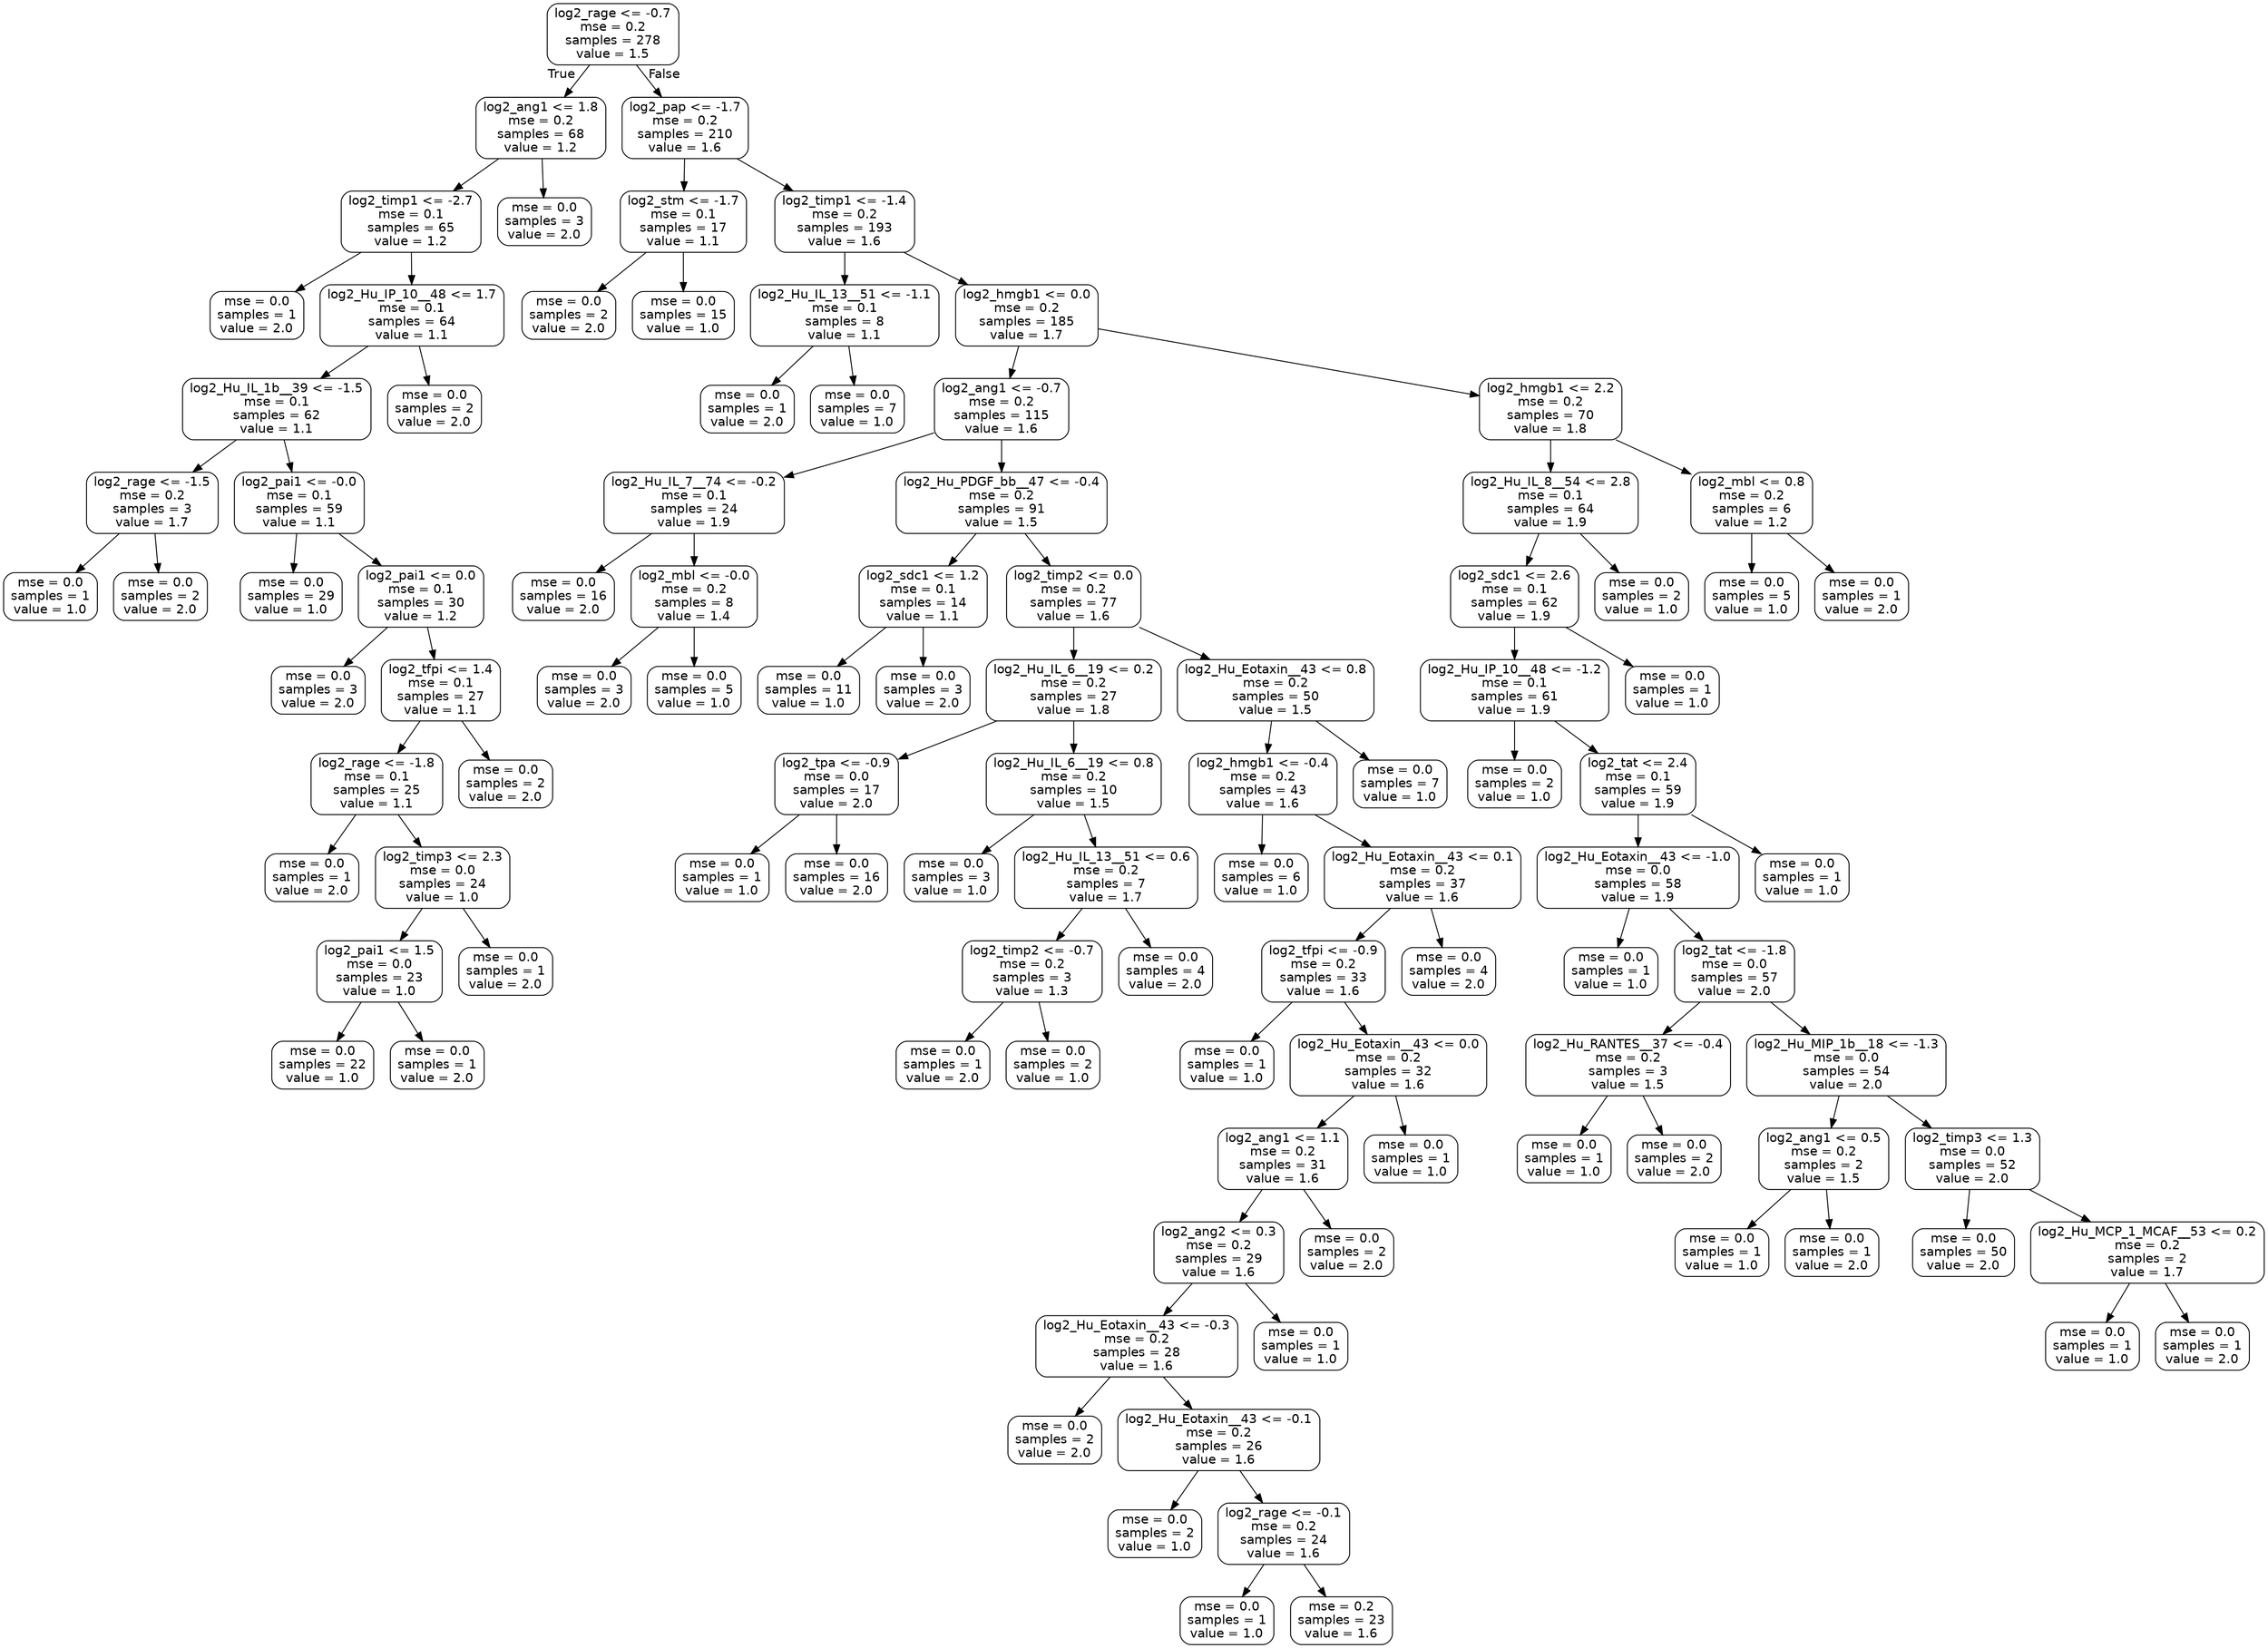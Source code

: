 digraph Tree {
node [shape=box, style="rounded", color="black", fontname=helvetica] ;
edge [fontname=helvetica] ;
0 [label="log2_rage <= -0.7\nmse = 0.2\nsamples = 278\nvalue = 1.5"] ;
1 [label="log2_ang1 <= 1.8\nmse = 0.2\nsamples = 68\nvalue = 1.2"] ;
0 -> 1 [labeldistance=2.5, labelangle=45, headlabel="True"] ;
2 [label="log2_timp1 <= -2.7\nmse = 0.1\nsamples = 65\nvalue = 1.2"] ;
1 -> 2 ;
3 [label="mse = 0.0\nsamples = 1\nvalue = 2.0"] ;
2 -> 3 ;
4 [label="log2_Hu_IP_10__48 <= 1.7\nmse = 0.1\nsamples = 64\nvalue = 1.1"] ;
2 -> 4 ;
5 [label="log2_Hu_IL_1b__39 <= -1.5\nmse = 0.1\nsamples = 62\nvalue = 1.1"] ;
4 -> 5 ;
6 [label="log2_rage <= -1.5\nmse = 0.2\nsamples = 3\nvalue = 1.7"] ;
5 -> 6 ;
7 [label="mse = 0.0\nsamples = 1\nvalue = 1.0"] ;
6 -> 7 ;
8 [label="mse = 0.0\nsamples = 2\nvalue = 2.0"] ;
6 -> 8 ;
9 [label="log2_pai1 <= -0.0\nmse = 0.1\nsamples = 59\nvalue = 1.1"] ;
5 -> 9 ;
10 [label="mse = 0.0\nsamples = 29\nvalue = 1.0"] ;
9 -> 10 ;
11 [label="log2_pai1 <= 0.0\nmse = 0.1\nsamples = 30\nvalue = 1.2"] ;
9 -> 11 ;
12 [label="mse = 0.0\nsamples = 3\nvalue = 2.0"] ;
11 -> 12 ;
13 [label="log2_tfpi <= 1.4\nmse = 0.1\nsamples = 27\nvalue = 1.1"] ;
11 -> 13 ;
14 [label="log2_rage <= -1.8\nmse = 0.1\nsamples = 25\nvalue = 1.1"] ;
13 -> 14 ;
15 [label="mse = 0.0\nsamples = 1\nvalue = 2.0"] ;
14 -> 15 ;
16 [label="log2_timp3 <= 2.3\nmse = 0.0\nsamples = 24\nvalue = 1.0"] ;
14 -> 16 ;
17 [label="log2_pai1 <= 1.5\nmse = 0.0\nsamples = 23\nvalue = 1.0"] ;
16 -> 17 ;
18 [label="mse = 0.0\nsamples = 22\nvalue = 1.0"] ;
17 -> 18 ;
19 [label="mse = 0.0\nsamples = 1\nvalue = 2.0"] ;
17 -> 19 ;
20 [label="mse = 0.0\nsamples = 1\nvalue = 2.0"] ;
16 -> 20 ;
21 [label="mse = 0.0\nsamples = 2\nvalue = 2.0"] ;
13 -> 21 ;
22 [label="mse = 0.0\nsamples = 2\nvalue = 2.0"] ;
4 -> 22 ;
23 [label="mse = 0.0\nsamples = 3\nvalue = 2.0"] ;
1 -> 23 ;
24 [label="log2_pap <= -1.7\nmse = 0.2\nsamples = 210\nvalue = 1.6"] ;
0 -> 24 [labeldistance=2.5, labelangle=-45, headlabel="False"] ;
25 [label="log2_stm <= -1.7\nmse = 0.1\nsamples = 17\nvalue = 1.1"] ;
24 -> 25 ;
26 [label="mse = 0.0\nsamples = 2\nvalue = 2.0"] ;
25 -> 26 ;
27 [label="mse = 0.0\nsamples = 15\nvalue = 1.0"] ;
25 -> 27 ;
28 [label="log2_timp1 <= -1.4\nmse = 0.2\nsamples = 193\nvalue = 1.6"] ;
24 -> 28 ;
29 [label="log2_Hu_IL_13__51 <= -1.1\nmse = 0.1\nsamples = 8\nvalue = 1.1"] ;
28 -> 29 ;
30 [label="mse = 0.0\nsamples = 1\nvalue = 2.0"] ;
29 -> 30 ;
31 [label="mse = 0.0\nsamples = 7\nvalue = 1.0"] ;
29 -> 31 ;
32 [label="log2_hmgb1 <= 0.0\nmse = 0.2\nsamples = 185\nvalue = 1.7"] ;
28 -> 32 ;
33 [label="log2_ang1 <= -0.7\nmse = 0.2\nsamples = 115\nvalue = 1.6"] ;
32 -> 33 ;
34 [label="log2_Hu_IL_7__74 <= -0.2\nmse = 0.1\nsamples = 24\nvalue = 1.9"] ;
33 -> 34 ;
35 [label="mse = 0.0\nsamples = 16\nvalue = 2.0"] ;
34 -> 35 ;
36 [label="log2_mbl <= -0.0\nmse = 0.2\nsamples = 8\nvalue = 1.4"] ;
34 -> 36 ;
37 [label="mse = 0.0\nsamples = 3\nvalue = 2.0"] ;
36 -> 37 ;
38 [label="mse = 0.0\nsamples = 5\nvalue = 1.0"] ;
36 -> 38 ;
39 [label="log2_Hu_PDGF_bb__47 <= -0.4\nmse = 0.2\nsamples = 91\nvalue = 1.5"] ;
33 -> 39 ;
40 [label="log2_sdc1 <= 1.2\nmse = 0.1\nsamples = 14\nvalue = 1.1"] ;
39 -> 40 ;
41 [label="mse = 0.0\nsamples = 11\nvalue = 1.0"] ;
40 -> 41 ;
42 [label="mse = 0.0\nsamples = 3\nvalue = 2.0"] ;
40 -> 42 ;
43 [label="log2_timp2 <= 0.0\nmse = 0.2\nsamples = 77\nvalue = 1.6"] ;
39 -> 43 ;
44 [label="log2_Hu_IL_6__19 <= 0.2\nmse = 0.2\nsamples = 27\nvalue = 1.8"] ;
43 -> 44 ;
45 [label="log2_tpa <= -0.9\nmse = 0.0\nsamples = 17\nvalue = 2.0"] ;
44 -> 45 ;
46 [label="mse = 0.0\nsamples = 1\nvalue = 1.0"] ;
45 -> 46 ;
47 [label="mse = 0.0\nsamples = 16\nvalue = 2.0"] ;
45 -> 47 ;
48 [label="log2_Hu_IL_6__19 <= 0.8\nmse = 0.2\nsamples = 10\nvalue = 1.5"] ;
44 -> 48 ;
49 [label="mse = 0.0\nsamples = 3\nvalue = 1.0"] ;
48 -> 49 ;
50 [label="log2_Hu_IL_13__51 <= 0.6\nmse = 0.2\nsamples = 7\nvalue = 1.7"] ;
48 -> 50 ;
51 [label="log2_timp2 <= -0.7\nmse = 0.2\nsamples = 3\nvalue = 1.3"] ;
50 -> 51 ;
52 [label="mse = 0.0\nsamples = 1\nvalue = 2.0"] ;
51 -> 52 ;
53 [label="mse = 0.0\nsamples = 2\nvalue = 1.0"] ;
51 -> 53 ;
54 [label="mse = 0.0\nsamples = 4\nvalue = 2.0"] ;
50 -> 54 ;
55 [label="log2_Hu_Eotaxin__43 <= 0.8\nmse = 0.2\nsamples = 50\nvalue = 1.5"] ;
43 -> 55 ;
56 [label="log2_hmgb1 <= -0.4\nmse = 0.2\nsamples = 43\nvalue = 1.6"] ;
55 -> 56 ;
57 [label="mse = 0.0\nsamples = 6\nvalue = 1.0"] ;
56 -> 57 ;
58 [label="log2_Hu_Eotaxin__43 <= 0.1\nmse = 0.2\nsamples = 37\nvalue = 1.6"] ;
56 -> 58 ;
59 [label="log2_tfpi <= -0.9\nmse = 0.2\nsamples = 33\nvalue = 1.6"] ;
58 -> 59 ;
60 [label="mse = 0.0\nsamples = 1\nvalue = 1.0"] ;
59 -> 60 ;
61 [label="log2_Hu_Eotaxin__43 <= 0.0\nmse = 0.2\nsamples = 32\nvalue = 1.6"] ;
59 -> 61 ;
62 [label="log2_ang1 <= 1.1\nmse = 0.2\nsamples = 31\nvalue = 1.6"] ;
61 -> 62 ;
63 [label="log2_ang2 <= 0.3\nmse = 0.2\nsamples = 29\nvalue = 1.6"] ;
62 -> 63 ;
64 [label="log2_Hu_Eotaxin__43 <= -0.3\nmse = 0.2\nsamples = 28\nvalue = 1.6"] ;
63 -> 64 ;
65 [label="mse = 0.0\nsamples = 2\nvalue = 2.0"] ;
64 -> 65 ;
66 [label="log2_Hu_Eotaxin__43 <= -0.1\nmse = 0.2\nsamples = 26\nvalue = 1.6"] ;
64 -> 66 ;
67 [label="mse = 0.0\nsamples = 2\nvalue = 1.0"] ;
66 -> 67 ;
68 [label="log2_rage <= -0.1\nmse = 0.2\nsamples = 24\nvalue = 1.6"] ;
66 -> 68 ;
69 [label="mse = 0.0\nsamples = 1\nvalue = 1.0"] ;
68 -> 69 ;
70 [label="mse = 0.2\nsamples = 23\nvalue = 1.6"] ;
68 -> 70 ;
71 [label="mse = 0.0\nsamples = 1\nvalue = 1.0"] ;
63 -> 71 ;
72 [label="mse = 0.0\nsamples = 2\nvalue = 2.0"] ;
62 -> 72 ;
73 [label="mse = 0.0\nsamples = 1\nvalue = 1.0"] ;
61 -> 73 ;
74 [label="mse = 0.0\nsamples = 4\nvalue = 2.0"] ;
58 -> 74 ;
75 [label="mse = 0.0\nsamples = 7\nvalue = 1.0"] ;
55 -> 75 ;
76 [label="log2_hmgb1 <= 2.2\nmse = 0.2\nsamples = 70\nvalue = 1.8"] ;
32 -> 76 ;
77 [label="log2_Hu_IL_8__54 <= 2.8\nmse = 0.1\nsamples = 64\nvalue = 1.9"] ;
76 -> 77 ;
78 [label="log2_sdc1 <= 2.6\nmse = 0.1\nsamples = 62\nvalue = 1.9"] ;
77 -> 78 ;
79 [label="log2_Hu_IP_10__48 <= -1.2\nmse = 0.1\nsamples = 61\nvalue = 1.9"] ;
78 -> 79 ;
80 [label="mse = 0.0\nsamples = 2\nvalue = 1.0"] ;
79 -> 80 ;
81 [label="log2_tat <= 2.4\nmse = 0.1\nsamples = 59\nvalue = 1.9"] ;
79 -> 81 ;
82 [label="log2_Hu_Eotaxin__43 <= -1.0\nmse = 0.0\nsamples = 58\nvalue = 1.9"] ;
81 -> 82 ;
83 [label="mse = 0.0\nsamples = 1\nvalue = 1.0"] ;
82 -> 83 ;
84 [label="log2_tat <= -1.8\nmse = 0.0\nsamples = 57\nvalue = 2.0"] ;
82 -> 84 ;
85 [label="log2_Hu_RANTES__37 <= -0.4\nmse = 0.2\nsamples = 3\nvalue = 1.5"] ;
84 -> 85 ;
86 [label="mse = 0.0\nsamples = 1\nvalue = 1.0"] ;
85 -> 86 ;
87 [label="mse = 0.0\nsamples = 2\nvalue = 2.0"] ;
85 -> 87 ;
88 [label="log2_Hu_MIP_1b__18 <= -1.3\nmse = 0.0\nsamples = 54\nvalue = 2.0"] ;
84 -> 88 ;
89 [label="log2_ang1 <= 0.5\nmse = 0.2\nsamples = 2\nvalue = 1.5"] ;
88 -> 89 ;
90 [label="mse = 0.0\nsamples = 1\nvalue = 1.0"] ;
89 -> 90 ;
91 [label="mse = 0.0\nsamples = 1\nvalue = 2.0"] ;
89 -> 91 ;
92 [label="log2_timp3 <= 1.3\nmse = 0.0\nsamples = 52\nvalue = 2.0"] ;
88 -> 92 ;
93 [label="mse = 0.0\nsamples = 50\nvalue = 2.0"] ;
92 -> 93 ;
94 [label="log2_Hu_MCP_1_MCAF__53 <= 0.2\nmse = 0.2\nsamples = 2\nvalue = 1.7"] ;
92 -> 94 ;
95 [label="mse = 0.0\nsamples = 1\nvalue = 1.0"] ;
94 -> 95 ;
96 [label="mse = 0.0\nsamples = 1\nvalue = 2.0"] ;
94 -> 96 ;
97 [label="mse = 0.0\nsamples = 1\nvalue = 1.0"] ;
81 -> 97 ;
98 [label="mse = 0.0\nsamples = 1\nvalue = 1.0"] ;
78 -> 98 ;
99 [label="mse = 0.0\nsamples = 2\nvalue = 1.0"] ;
77 -> 99 ;
100 [label="log2_mbl <= 0.8\nmse = 0.2\nsamples = 6\nvalue = 1.2"] ;
76 -> 100 ;
101 [label="mse = 0.0\nsamples = 5\nvalue = 1.0"] ;
100 -> 101 ;
102 [label="mse = 0.0\nsamples = 1\nvalue = 2.0"] ;
100 -> 102 ;
}